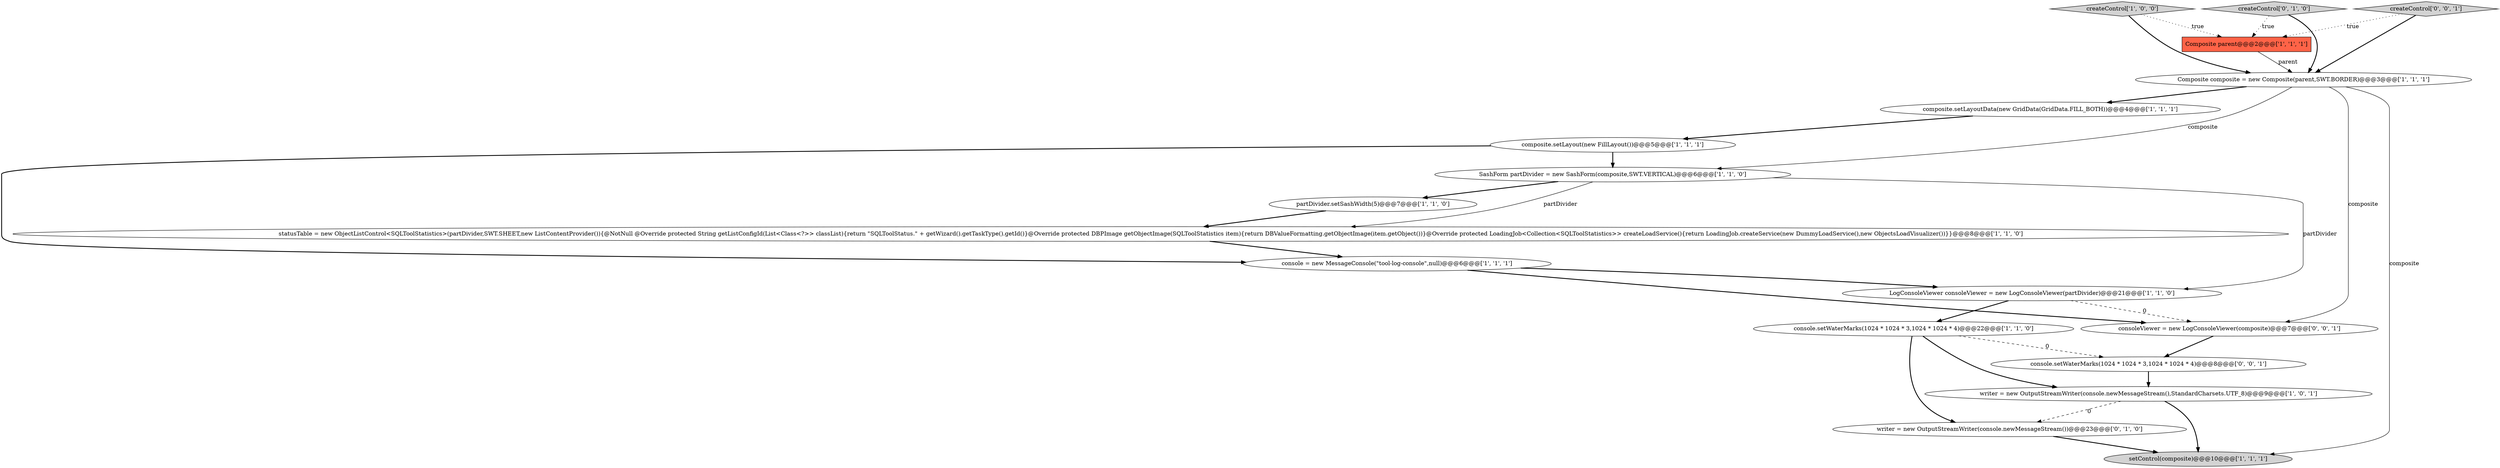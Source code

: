 digraph {
3 [style = filled, label = "composite.setLayout(new FillLayout())@@@5@@@['1', '1', '1']", fillcolor = white, shape = ellipse image = "AAA0AAABBB1BBB"];
8 [style = filled, label = "console = new MessageConsole(\"tool-log-console\",null)@@@6@@@['1', '1', '1']", fillcolor = white, shape = ellipse image = "AAA0AAABBB1BBB"];
9 [style = filled, label = "composite.setLayoutData(new GridData(GridData.FILL_BOTH))@@@4@@@['1', '1', '1']", fillcolor = white, shape = ellipse image = "AAA0AAABBB1BBB"];
4 [style = filled, label = "console.setWaterMarks(1024 * 1024 * 3,1024 * 1024 * 4)@@@22@@@['1', '1', '0']", fillcolor = white, shape = ellipse image = "AAA0AAABBB1BBB"];
7 [style = filled, label = "Composite parent@@@2@@@['1', '1', '1']", fillcolor = tomato, shape = box image = "AAA0AAABBB1BBB"];
10 [style = filled, label = "createControl['1', '0', '0']", fillcolor = lightgray, shape = diamond image = "AAA0AAABBB1BBB"];
11 [style = filled, label = "partDivider.setSashWidth(5)@@@7@@@['1', '1', '0']", fillcolor = white, shape = ellipse image = "AAA0AAABBB1BBB"];
13 [style = filled, label = "createControl['0', '1', '0']", fillcolor = lightgray, shape = diamond image = "AAA0AAABBB2BBB"];
14 [style = filled, label = "writer = new OutputStreamWriter(console.newMessageStream())@@@23@@@['0', '1', '0']", fillcolor = white, shape = ellipse image = "AAA1AAABBB2BBB"];
17 [style = filled, label = "createControl['0', '0', '1']", fillcolor = lightgray, shape = diamond image = "AAA0AAABBB3BBB"];
12 [style = filled, label = "Composite composite = new Composite(parent,SWT.BORDER)@@@3@@@['1', '1', '1']", fillcolor = white, shape = ellipse image = "AAA0AAABBB1BBB"];
6 [style = filled, label = "writer = new OutputStreamWriter(console.newMessageStream(),StandardCharsets.UTF_8)@@@9@@@['1', '0', '1']", fillcolor = white, shape = ellipse image = "AAA0AAABBB1BBB"];
15 [style = filled, label = "console.setWaterMarks(1024 * 1024 * 3,1024 * 1024 * 4)@@@8@@@['0', '0', '1']", fillcolor = white, shape = ellipse image = "AAA0AAABBB3BBB"];
5 [style = filled, label = "SashForm partDivider = new SashForm(composite,SWT.VERTICAL)@@@6@@@['1', '1', '0']", fillcolor = white, shape = ellipse image = "AAA0AAABBB1BBB"];
16 [style = filled, label = "consoleViewer = new LogConsoleViewer(composite)@@@7@@@['0', '0', '1']", fillcolor = white, shape = ellipse image = "AAA0AAABBB3BBB"];
0 [style = filled, label = "statusTable = new ObjectListControl<SQLToolStatistics>(partDivider,SWT.SHEET,new ListContentProvider()){@NotNull @Override protected String getListConfigId(List<Class<?>> classList){return \"SQLToolStatus.\" + getWizard().getTaskType().getId()}@Override protected DBPImage getObjectImage(SQLToolStatistics item){return DBValueFormatting.getObjectImage(item.getObject())}@Override protected LoadingJob<Collection<SQLToolStatistics>> createLoadService(){return LoadingJob.createService(new DummyLoadService(),new ObjectsLoadVisualizer())}}@@@8@@@['1', '1', '0']", fillcolor = white, shape = ellipse image = "AAA0AAABBB1BBB"];
1 [style = filled, label = "setControl(composite)@@@10@@@['1', '1', '1']", fillcolor = lightgray, shape = ellipse image = "AAA0AAABBB1BBB"];
2 [style = filled, label = "LogConsoleViewer consoleViewer = new LogConsoleViewer(partDivider)@@@21@@@['1', '1', '0']", fillcolor = white, shape = ellipse image = "AAA0AAABBB1BBB"];
8->16 [style = bold, label=""];
4->6 [style = bold, label=""];
2->4 [style = bold, label=""];
17->7 [style = dotted, label="true"];
6->14 [style = dashed, label="0"];
5->2 [style = solid, label="partDivider"];
11->0 [style = bold, label=""];
12->5 [style = solid, label="composite"];
9->3 [style = bold, label=""];
16->15 [style = bold, label=""];
4->15 [style = dashed, label="0"];
17->12 [style = bold, label=""];
0->8 [style = bold, label=""];
10->7 [style = dotted, label="true"];
3->5 [style = bold, label=""];
7->12 [style = solid, label="parent"];
15->6 [style = bold, label=""];
10->12 [style = bold, label=""];
14->1 [style = bold, label=""];
12->9 [style = bold, label=""];
2->16 [style = dashed, label="0"];
13->12 [style = bold, label=""];
8->2 [style = bold, label=""];
5->11 [style = bold, label=""];
3->8 [style = bold, label=""];
4->14 [style = bold, label=""];
5->0 [style = solid, label="partDivider"];
12->1 [style = solid, label="composite"];
12->16 [style = solid, label="composite"];
6->1 [style = bold, label=""];
13->7 [style = dotted, label="true"];
}
